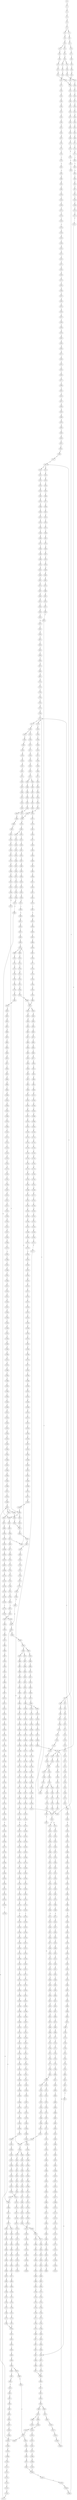 strict digraph  {
	S0 -> S1 [ label = G ];
	S1 -> S2 [ label = C ];
	S2 -> S3 [ label = C ];
	S3 -> S4 [ label = A ];
	S4 -> S5 [ label = T ];
	S5 -> S6 [ label = G ];
	S5 -> S7 [ label = A ];
	S6 -> S8 [ label = A ];
	S7 -> S9 [ label = A ];
	S8 -> S10 [ label = A ];
	S9 -> S11 [ label = A ];
	S10 -> S12 [ label = G ];
	S10 -> S13 [ label = C ];
	S11 -> S14 [ label = C ];
	S12 -> S15 [ label = A ];
	S13 -> S16 [ label = C ];
	S14 -> S17 [ label = C ];
	S15 -> S18 [ label = G ];
	S16 -> S19 [ label = T ];
	S17 -> S20 [ label = T ];
	S18 -> S21 [ label = T ];
	S18 -> S22 [ label = G ];
	S19 -> S23 [ label = C ];
	S20 -> S24 [ label = C ];
	S21 -> S25 [ label = C ];
	S22 -> S26 [ label = C ];
	S23 -> S27 [ label = C ];
	S24 -> S28 [ label = C ];
	S25 -> S29 [ label = T ];
	S26 -> S30 [ label = A ];
	S27 -> S31 [ label = A ];
	S28 -> S32 [ label = A ];
	S29 -> S33 [ label = C ];
	S30 -> S34 [ label = G ];
	S31 -> S35 [ label = G ];
	S32 -> S36 [ label = G ];
	S33 -> S37 [ label = T ];
	S34 -> S38 [ label = T ];
	S35 -> S39 [ label = T ];
	S36 -> S39 [ label = T ];
	S37 -> S40 [ label = C ];
	S38 -> S41 [ label = C ];
	S39 -> S42 [ label = C ];
	S40 -> S43 [ label = T ];
	S41 -> S44 [ label = C ];
	S42 -> S45 [ label = G ];
	S43 -> S46 [ label = C ];
	S44 -> S47 [ label = T ];
	S45 -> S48 [ label = T ];
	S46 -> S49 [ label = G ];
	S47 -> S50 [ label = G ];
	S48 -> S51 [ label = G ];
	S49 -> S52 [ label = G ];
	S50 -> S53 [ label = C ];
	S51 -> S54 [ label = C ];
	S52 -> S55 [ label = T ];
	S53 -> S56 [ label = G ];
	S54 -> S57 [ label = C ];
	S55 -> S58 [ label = C ];
	S56 -> S59 [ label = G ];
	S57 -> S60 [ label = A ];
	S58 -> S61 [ label = T ];
	S59 -> S62 [ label = C ];
	S60 -> S63 [ label = C ];
	S61 -> S64 [ label = C ];
	S62 -> S65 [ label = C ];
	S63 -> S66 [ label = G ];
	S64 -> S67 [ label = G ];
	S65 -> S68 [ label = T ];
	S66 -> S69 [ label = A ];
	S67 -> S70 [ label = G ];
	S68 -> S71 [ label = G ];
	S69 -> S72 [ label = G ];
	S70 -> S73 [ label = T ];
	S71 -> S74 [ label = T ];
	S72 -> S75 [ label = T ];
	S73 -> S76 [ label = T ];
	S74 -> S77 [ label = G ];
	S75 -> S78 [ label = G ];
	S76 -> S79 [ label = C ];
	S77 -> S80 [ label = C ];
	S78 -> S81 [ label = T ];
	S79 -> S82 [ label = A ];
	S80 -> S83 [ label = T ];
	S81 -> S84 [ label = C ];
	S82 -> S85 [ label = A ];
	S83 -> S86 [ label = A ];
	S84 -> S87 [ label = T ];
	S85 -> S88 [ label = G ];
	S86 -> S89 [ label = C ];
	S87 -> S90 [ label = T ];
	S87 -> S91 [ label = C ];
	S88 -> S92 [ label = A ];
	S89 -> S93 [ label = C ];
	S90 -> S94 [ label = C ];
	S91 -> S95 [ label = C ];
	S92 -> S96 [ label = C ];
	S93 -> S97 [ label = T ];
	S94 -> S98 [ label = G ];
	S95 -> S99 [ label = G ];
	S96 -> S100 [ label = C ];
	S97 -> S101 [ label = G ];
	S98 -> S102 [ label = G ];
	S99 -> S103 [ label = T ];
	S100 -> S104 [ label = T ];
	S101 -> S105 [ label = T ];
	S102 -> S106 [ label = T ];
	S103 -> S107 [ label = T ];
	S104 -> S108 [ label = T ];
	S105 -> S109 [ label = C ];
	S106 -> S110 [ label = C ];
	S107 -> S111 [ label = C ];
	S108 -> S112 [ label = T ];
	S109 -> S113 [ label = C ];
	S110 -> S114 [ label = C ];
	S111 -> S115 [ label = C ];
	S112 -> S116 [ label = T ];
	S113 -> S117 [ label = T ];
	S114 -> S118 [ label = T ];
	S115 -> S119 [ label = T ];
	S116 -> S120 [ label = T ];
	S117 -> S121 [ label = T ];
	S118 -> S122 [ label = T ];
	S119 -> S123 [ label = T ];
	S120 -> S124 [ label = G ];
	S121 -> S125 [ label = G ];
	S122 -> S126 [ label = G ];
	S123 -> S127 [ label = A ];
	S124 -> S128 [ label = A ];
	S125 -> S129 [ label = A ];
	S125 -> S130 [ label = T ];
	S126 -> S131 [ label = A ];
	S127 -> S132 [ label = A ];
	S128 -> S133 [ label = A ];
	S129 -> S134 [ label = A ];
	S130 -> S135 [ label = A ];
	S131 -> S136 [ label = A ];
	S132 -> S137 [ label = A ];
	S133 -> S138 [ label = C ];
	S134 -> S139 [ label = C ];
	S135 -> S140 [ label = G ];
	S136 -> S139 [ label = C ];
	S137 -> S141 [ label = C ];
	S138 -> S142 [ label = A ];
	S139 -> S143 [ label = T ];
	S139 -> S144 [ label = A ];
	S140 -> S145 [ label = G ];
	S141 -> S146 [ label = A ];
	S142 -> S147 [ label = G ];
	S143 -> S148 [ label = T ];
	S144 -> S149 [ label = G ];
	S145 -> S150 [ label = A ];
	S146 -> S151 [ label = G ];
	S147 -> S152 [ label = T ];
	S148 -> S153 [ label = C ];
	S149 -> S154 [ label = G ];
	S150 -> S155 [ label = G ];
	S151 -> S156 [ label = G ];
	S152 -> S157 [ label = T ];
	S153 -> S158 [ label = A ];
	S154 -> S159 [ label = G ];
	S154 -> S160 [ label = T ];
	S155 -> S161 [ label = A ];
	S156 -> S162 [ label = T ];
	S157 -> S163 [ label = G ];
	S158 -> S164 [ label = A ];
	S159 -> S165 [ label = T ];
	S160 -> S166 [ label = C ];
	S161 -> S167 [ label = G ];
	S162 -> S168 [ label = C ];
	S163 -> S169 [ label = A ];
	S164 -> S170 [ label = C ];
	S165 -> S171 [ label = C ];
	S166 -> S172 [ label = C ];
	S167 -> S173 [ label = G ];
	S168 -> S174 [ label = T ];
	S169 -> S175 [ label = C ];
	S170 -> S176 [ label = C ];
	S170 -> S177 [ label = T ];
	S171 -> S178 [ label = C ];
	S172 -> S179 [ label = C ];
	S173 -> S180 [ label = T ];
	S174 -> S181 [ label = C ];
	S175 -> S182 [ label = T ];
	S176 -> S183 [ label = G ];
	S177 -> S184 [ label = G ];
	S178 -> S185 [ label = G ];
	S179 -> S186 [ label = T ];
	S180 -> S187 [ label = C ];
	S181 -> S188 [ label = T ];
	S182 -> S189 [ label = G ];
	S183 -> S190 [ label = G ];
	S184 -> S191 [ label = G ];
	S184 -> S192 [ label = C ];
	S185 -> S193 [ label = C ];
	S186 -> S194 [ label = T ];
	S187 -> S195 [ label = C ];
	S188 -> S196 [ label = C ];
	S189 -> S197 [ label = T ];
	S190 -> S198 [ label = C ];
	S191 -> S199 [ label = C ];
	S192 -> S200 [ label = C ];
	S193 -> S201 [ label = C ];
	S194 -> S202 [ label = C ];
	S195 -> S203 [ label = C ];
	S196 -> S204 [ label = C ];
	S197 -> S205 [ label = A ];
	S198 -> S206 [ label = C ];
	S199 -> S207 [ label = C ];
	S200 -> S208 [ label = C ];
	S201 -> S209 [ label = G ];
	S202 -> S210 [ label = T ];
	S202 -> S211 [ label = G ];
	S203 -> S212 [ label = A ];
	S203 -> S213 [ label = G ];
	S204 -> S214 [ label = G ];
	S205 -> S215 [ label = C ];
	S206 -> S216 [ label = C ];
	S207 -> S217 [ label = C ];
	S208 -> S218 [ label = T ];
	S209 -> S219 [ label = C ];
	S209 -> S220 [ label = G ];
	S210 -> S221 [ label = C ];
	S211 -> S222 [ label = C ];
	S212 -> S223 [ label = G ];
	S213 -> S224 [ label = G ];
	S214 -> S225 [ label = T ];
	S215 -> S226 [ label = A ];
	S216 -> S227 [ label = A ];
	S217 -> S228 [ label = A ];
	S218 -> S229 [ label = A ];
	S219 -> S230 [ label = A ];
	S220 -> S231 [ label = A ];
	S221 -> S232 [ label = G ];
	S222 -> S233 [ label = A ];
	S223 -> S234 [ label = A ];
	S224 -> S235 [ label = A ];
	S225 -> S236 [ label = A ];
	S226 -> S237 [ label = C ];
	S227 -> S238 [ label = G ];
	S228 -> S239 [ label = G ];
	S229 -> S240 [ label = G ];
	S230 -> S241 [ label = C ];
	S231 -> S242 [ label = A ];
	S232 -> S243 [ label = T ];
	S233 -> S244 [ label = C ];
	S234 -> S245 [ label = G ];
	S235 -> S246 [ label = G ];
	S236 -> S247 [ label = C ];
	S237 -> S248 [ label = T ];
	S238 -> S249 [ label = T ];
	S239 -> S250 [ label = G ];
	S240 -> S251 [ label = G ];
	S241 -> S252 [ label = G ];
	S242 -> S253 [ label = C ];
	S243 -> S254 [ label = A ];
	S244 -> S255 [ label = G ];
	S245 -> S256 [ label = C ];
	S246 -> S257 [ label = G ];
	S247 -> S258 [ label = A ];
	S248 -> S259 [ label = T ];
	S249 -> S260 [ label = T ];
	S250 -> S261 [ label = T ];
	S251 -> S262 [ label = T ];
	S252 -> S263 [ label = C ];
	S253 -> S264 [ label = T ];
	S254 -> S265 [ label = C ];
	S255 -> S266 [ label = T ];
	S256 -> S267 [ label = C ];
	S257 -> S268 [ label = C ];
	S258 -> S269 [ label = T ];
	S259 -> S270 [ label = G ];
	S260 -> S271 [ label = G ];
	S261 -> S272 [ label = G ];
	S262 -> S273 [ label = G ];
	S263 -> S274 [ label = G ];
	S264 -> S275 [ label = G ];
	S265 -> S276 [ label = G ];
	S266 -> S277 [ label = G ];
	S267 -> S278 [ label = A ];
	S268 -> S279 [ label = G ];
	S269 -> S280 [ label = G ];
	S270 -> S281 [ label = G ];
	S271 -> S282 [ label = T ];
	S272 -> S283 [ label = C ];
	S272 -> S284 [ label = G ];
	S273 -> S285 [ label = T ];
	S274 -> S286 [ label = C ];
	S275 -> S287 [ label = C ];
	S276 -> S288 [ label = G ];
	S277 -> S289 [ label = G ];
	S278 -> S290 [ label = C ];
	S279 -> S291 [ label = T ];
	S280 -> S292 [ label = G ];
	S281 -> S293 [ label = A ];
	S282 -> S294 [ label = G ];
	S283 -> S295 [ label = G ];
	S284 -> S296 [ label = G ];
	S285 -> S297 [ label = G ];
	S286 -> S298 [ label = A ];
	S287 -> S299 [ label = A ];
	S288 -> S300 [ label = C ];
	S289 -> S301 [ label = C ];
	S290 -> S302 [ label = G ];
	S291 -> S303 [ label = G ];
	S292 -> S304 [ label = C ];
	S293 -> S305 [ label = G ];
	S294 -> S306 [ label = C ];
	S295 -> S307 [ label = C ];
	S296 -> S308 [ label = C ];
	S297 -> S309 [ label = C ];
	S298 -> S310 [ label = G ];
	S299 -> S311 [ label = A ];
	S300 -> S312 [ label = T ];
	S301 -> S313 [ label = G ];
	S302 -> S314 [ label = G ];
	S303 -> S315 [ label = G ];
	S304 -> S316 [ label = G ];
	S305 -> S317 [ label = A ];
	S306 -> S318 [ label = G ];
	S307 -> S319 [ label = G ];
	S308 -> S320 [ label = T ];
	S309 -> S321 [ label = G ];
	S310 -> S322 [ label = C ];
	S311 -> S323 [ label = C ];
	S312 -> S324 [ label = A ];
	S313 -> S325 [ label = T ];
	S314 -> S326 [ label = T ];
	S315 -> S327 [ label = T ];
	S316 -> S328 [ label = C ];
	S317 -> S329 [ label = C ];
	S318 -> S330 [ label = T ];
	S319 -> S331 [ label = T ];
	S320 -> S332 [ label = T ];
	S321 -> S333 [ label = T ];
	S322 -> S334 [ label = C ];
	S323 -> S335 [ label = C ];
	S324 -> S336 [ label = C ];
	S325 -> S337 [ label = C ];
	S326 -> S338 [ label = T ];
	S327 -> S339 [ label = A ];
	S328 -> S340 [ label = C ];
	S329 -> S341 [ label = C ];
	S330 -> S342 [ label = C ];
	S331 -> S343 [ label = C ];
	S332 -> S344 [ label = C ];
	S333 -> S345 [ label = C ];
	S334 -> S346 [ label = G ];
	S335 -> S347 [ label = A ];
	S336 -> S348 [ label = T ];
	S337 -> S349 [ label = C ];
	S338 -> S350 [ label = A ];
	S339 -> S351 [ label = T ];
	S340 -> S352 [ label = C ];
	S341 -> S353 [ label = C ];
	S342 -> S354 [ label = G ];
	S343 -> S355 [ label = G ];
	S344 -> S356 [ label = G ];
	S345 -> S357 [ label = G ];
	S346 -> S358 [ label = G ];
	S347 -> S359 [ label = G ];
	S348 -> S360 [ label = G ];
	S349 -> S361 [ label = C ];
	S350 -> S362 [ label = C ];
	S351 -> S363 [ label = G ];
	S352 -> S364 [ label = C ];
	S353 -> S365 [ label = C ];
	S354 -> S366 [ label = A ];
	S355 -> S367 [ label = T ];
	S356 -> S368 [ label = A ];
	S357 -> S366 [ label = A ];
	S358 -> S369 [ label = C ];
	S358 -> S370 [ label = T ];
	S359 -> S371 [ label = A ];
	S360 -> S372 [ label = G ];
	S361 -> S373 [ label = C ];
	S362 -> S374 [ label = T ];
	S363 -> S375 [ label = A ];
	S364 -> S376 [ label = C ];
	S365 -> S377 [ label = C ];
	S366 -> S378 [ label = A ];
	S367 -> S379 [ label = G ];
	S368 -> S380 [ label = A ];
	S369 -> S381 [ label = A ];
	S370 -> S382 [ label = G ];
	S371 -> S383 [ label = A ];
	S372 -> S384 [ label = T ];
	S373 -> S385 [ label = A ];
	S374 -> S386 [ label = G ];
	S375 -> S387 [ label = G ];
	S376 -> S388 [ label = A ];
	S377 -> S389 [ label = C ];
	S378 -> S390 [ label = C ];
	S379 -> S391 [ label = C ];
	S380 -> S392 [ label = C ];
	S381 -> S393 [ label = C ];
	S382 -> S394 [ label = G ];
	S383 -> S395 [ label = C ];
	S384 -> S396 [ label = G ];
	S385 -> S397 [ label = C ];
	S386 -> S398 [ label = C ];
	S387 -> S399 [ label = C ];
	S388 -> S400 [ label = C ];
	S389 -> S401 [ label = T ];
	S390 -> S402 [ label = C ];
	S390 -> S403 [ label = A ];
	S391 -> S404 [ label = A ];
	S392 -> S405 [ label = A ];
	S393 -> S406 [ label = T ];
	S394 -> S407 [ label = A ];
	S395 -> S408 [ label = A ];
	S396 -> S409 [ label = C ];
	S397 -> S410 [ label = T ];
	S398 -> S411 [ label = A ];
	S399 -> S412 [ label = G ];
	S400 -> S413 [ label = T ];
	S401 -> S414 [ label = T ];
	S402 -> S415 [ label = T ];
	S403 -> S416 [ label = C ];
	S404 -> S417 [ label = T ];
	S405 -> S418 [ label = C ];
	S406 -> S419 [ label = T ];
	S407 -> S420 [ label = A ];
	S408 -> S421 [ label = G ];
	S409 -> S422 [ label = T ];
	S410 -> S423 [ label = T ];
	S411 -> S424 [ label = G ];
	S412 -> S425 [ label = G ];
	S413 -> S426 [ label = T ];
	S414 -> S427 [ label = C ];
	S415 -> S428 [ label = T ];
	S416 -> S429 [ label = C ];
	S417 -> S430 [ label = C ];
	S418 -> S431 [ label = G ];
	S419 -> S432 [ label = C ];
	S420 -> S433 [ label = G ];
	S421 -> S434 [ label = C ];
	S422 -> S435 [ label = A ];
	S423 -> S436 [ label = G ];
	S424 -> S437 [ label = A ];
	S425 -> S438 [ label = T ];
	S426 -> S439 [ label = T ];
	S427 -> S440 [ label = A ];
	S428 -> S441 [ label = C ];
	S429 -> S442 [ label = C ];
	S430 -> S443 [ label = C ];
	S431 -> S444 [ label = C ];
	S432 -> S445 [ label = A ];
	S433 -> S446 [ label = A ];
	S434 -> S447 [ label = C ];
	S435 -> S448 [ label = C ];
	S436 -> S449 [ label = A ];
	S437 -> S450 [ label = C ];
	S438 -> S451 [ label = C ];
	S439 -> S452 [ label = A ];
	S440 -> S453 [ label = G ];
	S441 -> S454 [ label = G ];
	S442 -> S455 [ label = G ];
	S443 -> S456 [ label = G ];
	S444 -> S457 [ label = G ];
	S445 -> S458 [ label = G ];
	S446 -> S459 [ label = A ];
	S447 -> S460 [ label = G ];
	S448 -> S461 [ label = T ];
	S449 -> S462 [ label = G ];
	S450 -> S463 [ label = G ];
	S451 -> S464 [ label = G ];
	S452 -> S465 [ label = G ];
	S453 -> S466 [ label = A ];
	S454 -> S467 [ label = T ];
	S455 -> S468 [ label = T ];
	S456 -> S469 [ label = C ];
	S457 -> S470 [ label = C ];
	S458 -> S471 [ label = C ];
	S459 -> S472 [ label = C ];
	S460 -> S473 [ label = T ];
	S461 -> S474 [ label = G ];
	S462 -> S475 [ label = C ];
	S463 -> S476 [ label = G ];
	S464 -> S477 [ label = C ];
	S465 -> S478 [ label = C ];
	S466 -> S479 [ label = G ];
	S467 -> S480 [ label = A ];
	S468 -> S481 [ label = A ];
	S469 -> S482 [ label = A ];
	S470 -> S483 [ label = A ];
	S471 -> S484 [ label = C ];
	S472 -> S485 [ label = G ];
	S473 -> S486 [ label = C ];
	S474 -> S487 [ label = T ];
	S475 -> S488 [ label = C ];
	S476 -> S489 [ label = A ];
	S477 -> S490 [ label = A ];
	S478 -> S491 [ label = C ];
	S479 -> S492 [ label = G ];
	S480 -> S493 [ label = C ];
	S481 -> S494 [ label = C ];
	S482 -> S495 [ label = C ];
	S483 -> S496 [ label = C ];
	S484 -> S497 [ label = G ];
	S485 -> S498 [ label = G ];
	S486 -> S499 [ label = C ];
	S487 -> S500 [ label = A ];
	S488 -> S501 [ label = G ];
	S489 -> S502 [ label = C ];
	S490 -> S503 [ label = C ];
	S491 -> S504 [ label = G ];
	S492 -> S505 [ label = T ];
	S493 -> S506 [ label = T ];
	S494 -> S507 [ label = G ];
	S495 -> S508 [ label = G ];
	S496 -> S509 [ label = G ];
	S497 -> S510 [ label = C ];
	S498 -> S511 [ label = C ];
	S499 -> S512 [ label = T ];
	S500 -> S513 [ label = A ];
	S501 -> S514 [ label = C ];
	S502 -> S515 [ label = A ];
	S503 -> S516 [ label = G ];
	S504 -> S517 [ label = T ];
	S505 -> S518 [ label = C ];
	S506 -> S519 [ label = T ];
	S507 -> S520 [ label = T ];
	S508 -> S521 [ label = T ];
	S509 -> S522 [ label = T ];
	S510 -> S523 [ label = C ];
	S511 -> S524 [ label = A ];
	S512 -> S525 [ label = C ];
	S513 -> S526 [ label = C ];
	S514 -> S527 [ label = C ];
	S515 -> S528 [ label = C ];
	S516 -> S529 [ label = C ];
	S517 -> S530 [ label = C ];
	S518 -> S531 [ label = C ];
	S519 -> S532 [ label = C ];
	S520 -> S533 [ label = C ];
	S521 -> S534 [ label = C ];
	S522 -> S535 [ label = C ];
	S523 -> S536 [ label = C ];
	S524 -> S537 [ label = C ];
	S525 -> S538 [ label = T ];
	S526 -> S539 [ label = A ];
	S527 -> S540 [ label = C ];
	S528 -> S541 [ label = A ];
	S529 -> S542 [ label = G ];
	S530 -> S543 [ label = C ];
	S531 -> S544 [ label = C ];
	S532 -> S545 [ label = A ];
	S533 -> S546 [ label = C ];
	S534 -> S547 [ label = G ];
	S535 -> S548 [ label = C ];
	S536 -> S549 [ label = C ];
	S537 -> S550 [ label = C ];
	S537 -> S551 [ label = T ];
	S538 -> S552 [ label = G ];
	S539 -> S553 [ label = C ];
	S540 -> S554 [ label = C ];
	S541 -> S555 [ label = C ];
	S542 -> S556 [ label = C ];
	S543 -> S557 [ label = C ];
	S544 -> S558 [ label = T ];
	S545 -> S559 [ label = A ];
	S546 -> S560 [ label = A ];
	S547 -> S561 [ label = A ];
	S548 -> S562 [ label = A ];
	S549 -> S563 [ label = T ];
	S550 -> S564 [ label = G ];
	S551 -> S565 [ label = G ];
	S552 -> S566 [ label = T ];
	S553 -> S567 [ label = A ];
	S554 -> S563 [ label = T ];
	S555 -> S568 [ label = C ];
	S556 -> S569 [ label = G ];
	S557 -> S570 [ label = A ];
	S558 -> S571 [ label = T ];
	S559 -> S572 [ label = G ];
	S560 -> S573 [ label = G ];
	S561 -> S574 [ label = G ];
	S562 -> S575 [ label = G ];
	S563 -> S576 [ label = T ];
	S563 -> S577 [ label = C ];
	S564 -> S578 [ label = G ];
	S565 -> S579 [ label = G ];
	S566 -> S580 [ label = C ];
	S567 -> S581 [ label = C ];
	S568 -> S582 [ label = T ];
	S569 -> S583 [ label = G ];
	S570 -> S584 [ label = C ];
	S571 -> S202 [ label = C ];
	S572 -> S585 [ label = C ];
	S573 -> S586 [ label = C ];
	S574 -> S587 [ label = C ];
	S575 -> S588 [ label = C ];
	S576 -> S589 [ label = C ];
	S577 -> S590 [ label = C ];
	S578 -> S591 [ label = G ];
	S579 -> S592 [ label = G ];
	S580 -> S593 [ label = G ];
	S581 -> S594 [ label = G ];
	S582 -> S595 [ label = C ];
	S583 -> S596 [ label = C ];
	S584 -> S597 [ label = C ];
	S585 -> S598 [ label = G ];
	S586 -> S599 [ label = G ];
	S587 -> S600 [ label = G ];
	S588 -> S601 [ label = T ];
	S588 -> S599 [ label = G ];
	S589 -> S602 [ label = A ];
	S590 -> S603 [ label = A ];
	S591 -> S604 [ label = A ];
	S592 -> S605 [ label = A ];
	S593 -> S606 [ label = T ];
	S594 -> S607 [ label = C ];
	S595 -> S608 [ label = T ];
	S596 -> S609 [ label = T ];
	S597 -> S610 [ label = A ];
	S598 -> S611 [ label = A ];
	S599 -> S612 [ label = A ];
	S600 -> S613 [ label = A ];
	S601 -> S614 [ label = T ];
	S602 -> S615 [ label = C ];
	S603 -> S616 [ label = C ];
	S604 -> S617 [ label = A ];
	S605 -> S618 [ label = A ];
	S606 -> S619 [ label = G ];
	S607 -> S620 [ label = T ];
	S608 -> S621 [ label = A ];
	S609 -> S622 [ label = G ];
	S610 -> S623 [ label = C ];
	S611 -> S624 [ label = G ];
	S612 -> S625 [ label = G ];
	S613 -> S626 [ label = G ];
	S614 -> S627 [ label = C ];
	S615 -> S628 [ label = G ];
	S616 -> S629 [ label = C ];
	S617 -> S630 [ label = T ];
	S618 -> S631 [ label = C ];
	S619 -> S632 [ label = G ];
	S620 -> S633 [ label = C ];
	S621 -> S634 [ label = G ];
	S622 -> S635 [ label = G ];
	S623 -> S636 [ label = C ];
	S624 -> S637 [ label = T ];
	S625 -> S638 [ label = T ];
	S626 -> S639 [ label = T ];
	S627 -> S640 [ label = A ];
	S628 -> S641 [ label = C ];
	S629 -> S642 [ label = C ];
	S630 -> S643 [ label = T ];
	S631 -> S644 [ label = T ];
	S632 -> S645 [ label = T ];
	S633 -> S646 [ label = C ];
	S634 -> S647 [ label = A ];
	S635 -> S648 [ label = A ];
	S636 -> S649 [ label = G ];
	S637 -> S650 [ label = C ];
	S638 -> S651 [ label = C ];
	S639 -> S652 [ label = C ];
	S640 -> S653 [ label = C ];
	S641 -> S654 [ label = T ];
	S642 -> S655 [ label = G ];
	S643 -> S656 [ label = G ];
	S644 -> S657 [ label = G ];
	S645 -> S658 [ label = A ];
	S646 -> S659 [ label = T ];
	S647 -> S660 [ label = A ];
	S648 -> S661 [ label = A ];
	S649 -> S662 [ label = A ];
	S650 -> S663 [ label = C ];
	S651 -> S664 [ label = C ];
	S651 -> S665 [ label = T ];
	S652 -> S666 [ label = G ];
	S653 -> S667 [ label = G ];
	S654 -> S668 [ label = C ];
	S655 -> S669 [ label = C ];
	S656 -> S670 [ label = A ];
	S657 -> S671 [ label = G ];
	S659 -> S672 [ label = A ];
	S660 -> S673 [ label = C ];
	S661 -> S674 [ label = T ];
	S662 -> S675 [ label = T ];
	S663 -> S676 [ label = C ];
	S664 -> S676 [ label = C ];
	S665 -> S677 [ label = C ];
	S666 -> S678 [ label = A ];
	S667 -> S679 [ label = C ];
	S668 -> S680 [ label = C ];
	S669 -> S681 [ label = C ];
	S670 -> S682 [ label = A ];
	S671 -> S683 [ label = A ];
	S672 -> S684 [ label = G ];
	S673 -> S685 [ label = G ];
	S674 -> S686 [ label = G ];
	S675 -> S687 [ label = C ];
	S676 -> S688 [ label = T ];
	S676 -> S689 [ label = G ];
	S677 -> S690 [ label = G ];
	S678 -> S691 [ label = A ];
	S679 -> S692 [ label = C ];
	S680 -> S693 [ label = G ];
	S681 -> S694 [ label = G ];
	S682 -> S695 [ label = C ];
	S683 -> S696 [ label = C ];
	S684 -> S697 [ label = A ];
	S685 -> S698 [ label = A ];
	S686 -> S699 [ label = G ];
	S687 -> S700 [ label = G ];
	S688 -> S701 [ label = C ];
	S689 -> S702 [ label = C ];
	S690 -> S703 [ label = T ];
	S691 -> S704 [ label = C ];
	S692 -> S705 [ label = C ];
	S693 -> S706 [ label = G ];
	S694 -> S707 [ label = G ];
	S695 -> S708 [ label = C ];
	S696 -> S709 [ label = C ];
	S697 -> S710 [ label = A ];
	S698 -> S711 [ label = G ];
	S699 -> S712 [ label = G ];
	S700 -> S713 [ label = G ];
	S701 -> S714 [ label = C ];
	S702 -> S715 [ label = C ];
	S703 -> S716 [ label = C ];
	S704 -> S717 [ label = C ];
	S705 -> S718 [ label = T ];
	S706 -> S719 [ label = T ];
	S707 -> S720 [ label = T ];
	S708 -> S721 [ label = C ];
	S709 -> S722 [ label = C ];
	S710 -> S723 [ label = C ];
	S711 -> S724 [ label = G ];
	S712 -> S725 [ label = G ];
	S713 -> S726 [ label = T ];
	S714 -> S727 [ label = G ];
	S715 -> S728 [ label = T ];
	S716 -> S729 [ label = T ];
	S717 -> S730 [ label = T ];
	S718 -> S731 [ label = T ];
	S719 -> S732 [ label = T ];
	S720 -> S733 [ label = C ];
	S721 -> S734 [ label = G ];
	S722 -> S735 [ label = G ];
	S723 -> S736 [ label = T ];
	S724 -> S737 [ label = T ];
	S725 -> S738 [ label = T ];
	S726 -> S739 [ label = T ];
	S727 -> S740 [ label = G ];
	S728 -> S741 [ label = G ];
	S729 -> S742 [ label = G ];
	S730 -> S743 [ label = G ];
	S731 -> S744 [ label = C ];
	S732 -> S745 [ label = G ];
	S733 -> S746 [ label = C ];
	S734 -> S747 [ label = T ];
	S735 -> S748 [ label = T ];
	S736 -> S749 [ label = T ];
	S737 -> S750 [ label = G ];
	S738 -> S751 [ label = C ];
	S739 -> S752 [ label = C ];
	S740 -> S753 [ label = T ];
	S741 -> S754 [ label = T ];
	S742 -> S755 [ label = T ];
	S743 -> S756 [ label = T ];
	S744 -> S757 [ label = A ];
	S745 -> S758 [ label = C ];
	S746 -> S759 [ label = C ];
	S747 -> S760 [ label = C ];
	S748 -> S761 [ label = C ];
	S749 -> S762 [ label = C ];
	S750 -> S763 [ label = T ];
	S751 -> S764 [ label = C ];
	S752 -> S765 [ label = C ];
	S753 -> S766 [ label = C ];
	S754 -> S767 [ label = C ];
	S755 -> S768 [ label = T ];
	S756 -> S769 [ label = C ];
	S757 -> S770 [ label = T ];
	S758 -> S771 [ label = A ];
	S759 -> S772 [ label = A ];
	S760 -> S773 [ label = T ];
	S761 -> S774 [ label = T ];
	S762 -> S775 [ label = A ];
	S763 -> S776 [ label = C ];
	S764 -> S777 [ label = G ];
	S765 -> S778 [ label = A ];
	S766 -> S779 [ label = T ];
	S767 -> S780 [ label = G ];
	S768 -> S781 [ label = C ];
	S769 -> S782 [ label = G ];
	S770 -> S783 [ label = C ];
	S771 -> S784 [ label = C ];
	S772 -> S785 [ label = G ];
	S773 -> S786 [ label = C ];
	S774 -> S787 [ label = C ];
	S775 -> S788 [ label = A ];
	S776 -> S789 [ label = C ];
	S777 -> S790 [ label = C ];
	S778 -> S791 [ label = G ];
	S779 -> S792 [ label = G ];
	S780 -> S793 [ label = C ];
	S781 -> S794 [ label = C ];
	S782 -> S795 [ label = C ];
	S783 -> S796 [ label = C ];
	S784 -> S797 [ label = T ];
	S785 -> S798 [ label = T ];
	S786 -> S799 [ label = G ];
	S787 -> S799 [ label = G ];
	S788 -> S170 [ label = C ];
	S789 -> S800 [ label = C ];
	S790 -> S801 [ label = C ];
	S791 -> S802 [ label = T ];
	S792 -> S803 [ label = G ];
	S793 -> S804 [ label = G ];
	S794 -> S805 [ label = G ];
	S795 -> S806 [ label = G ];
	S796 -> S807 [ label = A ];
	S797 -> S808 [ label = G ];
	S798 -> S809 [ label = G ];
	S799 -> S810 [ label = G ];
	S800 -> S811 [ label = T ];
	S801 -> S209 [ label = G ];
	S802 -> S812 [ label = G ];
	S803 -> S813 [ label = A ];
	S804 -> S814 [ label = C ];
	S805 -> S815 [ label = T ];
	S806 -> S814 [ label = C ];
	S807 -> S816 [ label = G ];
	S808 -> S817 [ label = G ];
	S809 -> S818 [ label = G ];
	S810 -> S819 [ label = C ];
	S811 -> S820 [ label = G ];
	S812 -> S821 [ label = G ];
	S813 -> S822 [ label = G ];
	S814 -> S823 [ label = G ];
	S814 -> S824 [ label = A ];
	S815 -> S825 [ label = G ];
	S816 -> S826 [ label = A ];
	S817 -> S827 [ label = T ];
	S818 -> S828 [ label = T ];
	S819 -> S829 [ label = A ];
	S820 -> S830 [ label = T ];
	S821 -> S831 [ label = T ];
	S822 -> S832 [ label = G ];
	S823 -> S833 [ label = A ];
	S824 -> S834 [ label = A ];
	S825 -> S835 [ label = G ];
	S826 -> S836 [ label = A ];
	S827 -> S837 [ label = C ];
	S828 -> S838 [ label = C ];
	S829 -> S839 [ label = C ];
	S830 -> S840 [ label = C ];
	S831 -> S841 [ label = C ];
	S832 -> S842 [ label = G ];
	S833 -> S843 [ label = G ];
	S834 -> S844 [ label = C ];
	S835 -> S845 [ label = C ];
	S836 -> S846 [ label = C ];
	S837 -> S847 [ label = G ];
	S838 -> S848 [ label = G ];
	S839 -> S849 [ label = C ];
	S840 -> S850 [ label = C ];
	S841 -> S848 [ label = G ];
	S842 -> S851 [ label = T ];
	S843 -> S852 [ label = C ];
	S844 -> S853 [ label = C ];
	S845 -> S854 [ label = C ];
	S846 -> S855 [ label = C ];
	S847 -> S856 [ label = T ];
	S848 -> S857 [ label = T ];
	S849 -> S858 [ label = G ];
	S850 -> S859 [ label = T ];
	S851 -> S860 [ label = G ];
	S852 -> S861 [ label = A ];
	S853 -> S862 [ label = C ];
	S854 -> S863 [ label = C ];
	S855 -> S864 [ label = A ];
	S855 -> S865 [ label = G ];
	S856 -> S866 [ label = C ];
	S857 -> S867 [ label = C ];
	S858 -> S868 [ label = A ];
	S859 -> S869 [ label = A ];
	S860 -> S870 [ label = T ];
	S861 -> S871 [ label = G ];
	S862 -> S872 [ label = G ];
	S863 -> S873 [ label = G ];
	S864 -> S874 [ label = G ];
	S864 -> S875 [ label = C ];
	S865 -> S876 [ label = G ];
	S866 -> S877 [ label = C ];
	S867 -> S878 [ label = C ];
	S868 -> S879 [ label = G ];
	S868 -> S880 [ label = A ];
	S869 -> S881 [ label = C ];
	S870 -> S882 [ label = T ];
	S871 -> S883 [ label = T ];
	S872 -> S884 [ label = T ];
	S873 -> S885 [ label = T ];
	S874 -> S886 [ label = A ];
	S875 -> S887 [ label = C ];
	S876 -> S888 [ label = A ];
	S877 -> S889 [ label = G ];
	S878 -> S889 [ label = G ];
	S879 -> S890 [ label = T ];
	S880 -> S891 [ label = T ];
	S881 -> S892 [ label = T ];
	S882 -> S893 [ label = C ];
	S883 -> S894 [ label = G ];
	S884 -> S895 [ label = A ];
	S885 -> S896 [ label = C ];
	S886 -> S897 [ label = C ];
	S887 -> S898 [ label = A ];
	S888 -> S899 [ label = C ];
	S889 -> S900 [ label = T ];
	S890 -> S901 [ label = C ];
	S891 -> S902 [ label = G ];
	S892 -> S903 [ label = A ];
	S893 -> S904 [ label = C ];
	S894 -> S905 [ label = C ];
	S895 -> S906 [ label = C ];
	S896 -> S907 [ label = C ];
	S897 -> S908 [ label = T ];
	S898 -> S909 [ label = C ];
	S899 -> S910 [ label = G ];
	S900 -> S911 [ label = C ];
	S901 -> S912 [ label = C ];
	S902 -> S913 [ label = T ];
	S903 -> S914 [ label = C ];
	S904 -> S915 [ label = A ];
	S905 -> S916 [ label = A ];
	S906 -> S917 [ label = A ];
	S907 -> S918 [ label = A ];
	S908 -> S919 [ label = C ];
	S909 -> S920 [ label = C ];
	S910 -> S921 [ label = C ];
	S911 -> S922 [ label = A ];
	S912 -> S923 [ label = A ];
	S912 -> S924 [ label = T ];
	S913 -> S925 [ label = A ];
	S914 -> S926 [ label = C ];
	S915 -> S927 [ label = G ];
	S916 -> S928 [ label = A ];
	S917 -> S929 [ label = G ];
	S918 -> S930 [ label = G ];
	S919 -> S931 [ label = C ];
	S920 -> S932 [ label = C ];
	S921 -> S933 [ label = C ];
	S922 -> S934 [ label = C ];
	S923 -> S935 [ label = G ];
	S924 -> S936 [ label = C ];
	S925 -> S937 [ label = G ];
	S926 -> S938 [ label = A ];
	S927 -> S939 [ label = C ];
	S928 -> S940 [ label = C ];
	S929 -> S941 [ label = C ];
	S930 -> S942 [ label = T ];
	S931 -> S943 [ label = C ];
	S932 -> S944 [ label = C ];
	S933 -> S945 [ label = C ];
	S934 -> S946 [ label = C ];
	S935 -> S947 [ label = T ];
	S935 -> S948 [ label = C ];
	S936 -> S949 [ label = G ];
	S937 -> S950 [ label = T ];
	S938 -> S951 [ label = G ];
	S939 -> S952 [ label = A ];
	S940 -> S953 [ label = A ];
	S941 -> S954 [ label = A ];
	S942 -> S955 [ label = A ];
	S943 -> S956 [ label = A ];
	S944 -> S957 [ label = T ];
	S945 -> S958 [ label = A ];
	S946 -> S959 [ label = C ];
	S946 -> S960 [ label = G ];
	S947 -> S961 [ label = A ];
	S948 -> S962 [ label = T ];
	S949 -> S963 [ label = A ];
	S950 -> S964 [ label = T ];
	S951 -> S965 [ label = G ];
	S952 -> S966 [ label = G ];
	S953 -> S967 [ label = G ];
	S954 -> S968 [ label = G ];
	S955 -> S969 [ label = G ];
	S956 -> S970 [ label = T ];
	S957 -> S971 [ label = T ];
	S958 -> S972 [ label = T ];
	S959 -> S973 [ label = T ];
	S960 -> S974 [ label = A ];
	S961 -> S975 [ label = G ];
	S962 -> S976 [ label = T ];
	S963 -> S977 [ label = A ];
	S964 -> S978 [ label = T ];
	S965 -> S979 [ label = A ];
	S966 -> S980 [ label = A ];
	S967 -> S981 [ label = C ];
	S968 -> S982 [ label = G ];
	S969 -> S983 [ label = C ];
	S970 -> S984 [ label = C ];
	S971 -> S985 [ label = C ];
	S972 -> S986 [ label = C ];
	S973 -> S987 [ label = G ];
	S974 -> S988 [ label = A ];
	S974 -> S989 [ label = G ];
	S975 -> S990 [ label = G ];
	S976 -> S627 [ label = C ];
	S977 -> S991 [ label = C ];
	S978 -> S992 [ label = C ];
	S979 -> S993 [ label = G ];
	S980 -> S994 [ label = T ];
	S981 -> S995 [ label = T ];
	S982 -> S996 [ label = T ];
	S983 -> S997 [ label = T ];
	S984 -> S998 [ label = T ];
	S985 -> S999 [ label = C ];
	S985 -> S1000 [ label = G ];
	S986 -> S1001 [ label = G ];
	S987 -> S1002 [ label = T ];
	S988 -> S1003 [ label = T ];
	S989 -> S1004 [ label = T ];
	S990 -> S1005 [ label = G ];
	S991 -> S1006 [ label = T ];
	S992 -> S1007 [ label = A ];
	S993 -> S1008 [ label = A ];
	S994 -> S1009 [ label = A ];
	S995 -> S1010 [ label = A ];
	S996 -> S1011 [ label = G ];
	S997 -> S1012 [ label = C ];
	S998 -> S1013 [ label = G ];
	S999 -> S1014 [ label = T ];
	S1000 -> S1015 [ label = A ];
	S1001 -> S1016 [ label = T ];
	S1002 -> S1017 [ label = C ];
	S1003 -> S1018 [ label = C ];
	S1004 -> S1019 [ label = C ];
	S1005 -> S1020 [ label = T ];
	S1006 -> S1021 [ label = T ];
	S1007 -> S1022 [ label = C ];
	S1008 -> S1023 [ label = G ];
	S1009 -> S1024 [ label = A ];
	S1010 -> S1025 [ label = C ];
	S1011 -> S1026 [ label = C ];
	S1012 -> S1027 [ label = C ];
	S1013 -> S1028 [ label = C ];
	S1014 -> S1029 [ label = G ];
	S1015 -> S1030 [ label = T ];
	S1016 -> S1031 [ label = C ];
	S1017 -> S1032 [ label = C ];
	S1018 -> S1033 [ label = C ];
	S1019 -> S912 [ label = C ];
	S1020 -> S1034 [ label = C ];
	S1021 -> S1035 [ label = C ];
	S1022 -> S1036 [ label = T ];
	S1023 -> S1037 [ label = T ];
	S1024 -> S1038 [ label = A ];
	S1025 -> S1039 [ label = G ];
	S1026 -> S1040 [ label = A ];
	S1027 -> S1041 [ label = A ];
	S1028 -> S1042 [ label = C ];
	S1029 -> S1043 [ label = T ];
	S1030 -> S1044 [ label = C ];
	S1031 -> S1045 [ label = C ];
	S1032 -> S1046 [ label = T ];
	S1033 -> S1047 [ label = T ];
	S1034 -> S1048 [ label = A ];
	S1035 -> S1049 [ label = A ];
	S1036 -> S1050 [ label = C ];
	S1037 -> S1051 [ label = C ];
	S1038 -> S1052 [ label = A ];
	S1039 -> S1053 [ label = A ];
	S1040 -> S1054 [ label = C ];
	S1041 -> S1055 [ label = C ];
	S1042 -> S1056 [ label = A ];
	S1043 -> S1057 [ label = C ];
	S1044 -> S1058 [ label = G ];
	S1045 -> S1059 [ label = T ];
	S1046 -> S1060 [ label = T ];
	S1047 -> S1061 [ label = C ];
	S1048 -> S1062 [ label = C ];
	S1049 -> S1063 [ label = A ];
	S1050 -> S1064 [ label = C ];
	S1051 -> S1065 [ label = A ];
	S1052 -> S1066 [ label = A ];
	S1053 -> S1067 [ label = G ];
	S1054 -> S1068 [ label = G ];
	S1055 -> S1069 [ label = C ];
	S1056 -> S1070 [ label = G ];
	S1057 -> S1071 [ label = C ];
	S1058 -> S1072 [ label = T ];
	S1059 -> S1073 [ label = C ];
	S1060 -> S125 [ label = G ];
	S1061 -> S1074 [ label = G ];
	S1062 -> S1075 [ label = T ];
	S1063 -> S170 [ label = C ];
	S1064 -> S1076 [ label = T ];
	S1065 -> S1077 [ label = G ];
	S1066 -> S1078 [ label = C ];
	S1067 -> S1079 [ label = A ];
	S1068 -> S1080 [ label = C ];
	S1069 -> S1081 [ label = G ];
	S1070 -> S1082 [ label = T ];
	S1071 -> S1083 [ label = T ];
	S1072 -> S1084 [ label = T ];
	S1073 -> S1085 [ label = T ];
	S1074 -> S1086 [ label = A ];
	S1075 -> S1087 [ label = C ];
	S1076 -> S1088 [ label = T ];
	S1077 -> S1089 [ label = G ];
	S1078 -> S1090 [ label = T ];
	S1079 -> S1091 [ label = A ];
	S1080 -> S1092 [ label = G ];
	S1081 -> S1093 [ label = G ];
	S1082 -> S1094 [ label = C ];
	S1083 -> S1095 [ label = T ];
	S1084 -> S1096 [ label = T ];
	S1085 -> S1097 [ label = T ];
	S1086 -> S1098 [ label = A ];
	S1087 -> S1099 [ label = G ];
	S1088 -> S1100 [ label = T ];
	S1089 -> S1101 [ label = A ];
	S1090 -> S1102 [ label = T ];
	S1091 -> S1103 [ label = C ];
	S1092 -> S1104 [ label = G ];
	S1093 -> S1105 [ label = A ];
	S1094 -> S1106 [ label = G ];
	S1095 -> S125 [ label = G ];
	S1096 -> S1107 [ label = G ];
	S1097 -> S1108 [ label = C ];
	S1098 -> S1109 [ label = C ];
	S1099 -> S1110 [ label = C ];
	S1100 -> S1111 [ label = C ];
	S1101 -> S1112 [ label = C ];
	S1102 -> S1113 [ label = T ];
	S1103 -> S1114 [ label = T ];
	S1104 -> S1115 [ label = T ];
	S1105 -> S1116 [ label = C ];
	S1106 -> S1117 [ label = T ];
	S1107 -> S1118 [ label = T ];
	S1108 -> S1119 [ label = T ];
	S1109 -> S1006 [ label = T ];
	S1110 -> S1120 [ label = T ];
	S1111 -> S1121 [ label = A ];
	S1112 -> S1122 [ label = C ];
	S1113 -> S1123 [ label = G ];
	S1114 -> S1124 [ label = G ];
	S1115 -> S1125 [ label = G ];
	S1116 -> S1126 [ label = G ];
	S1117 -> S1127 [ label = A ];
	S1118 -> S1128 [ label = A ];
	S1119 -> S1129 [ label = C ];
	S1120 -> S1130 [ label = T ];
	S1121 -> S1131 [ label = T ];
	S1122 -> S1132 [ label = A ];
	S1123 -> S1133 [ label = C ];
	S1124 -> S1134 [ label = G ];
	S1125 -> S1135 [ label = C ];
	S1126 -> S1136 [ label = T ];
	S1127 -> S1137 [ label = A ];
	S1128 -> S1138 [ label = G ];
	S1129 -> S1139 [ label = G ];
	S1130 -> S1140 [ label = C ];
	S1131 -> S1141 [ label = C ];
	S1132 -> S1142 [ label = G ];
	S1133 -> S1143 [ label = C ];
	S1134 -> S1144 [ label = C ];
	S1135 -> S1145 [ label = C ];
	S1136 -> S1146 [ label = C ];
	S1137 -> S1147 [ label = G ];
	S1138 -> S1148 [ label = G ];
	S1139 -> S1149 [ label = G ];
	S1140 -> S1150 [ label = A ];
	S1141 -> S1151 [ label = C ];
	S1142 -> S1152 [ label = T ];
	S1143 -> S1153 [ label = G ];
	S1144 -> S1154 [ label = G ];
	S1145 -> S1155 [ label = G ];
	S1146 -> S1156 [ label = G ];
	S1147 -> S1157 [ label = A ];
	S1148 -> S1158 [ label = A ];
	S1149 -> S1159 [ label = A ];
	S1150 -> S1160 [ label = T ];
	S1151 -> S1161 [ label = A ];
	S1152 -> S1162 [ label = C ];
	S1153 -> S1163 [ label = T ];
	S1154 -> S1164 [ label = C ];
	S1155 -> S1165 [ label = C ];
	S1156 -> S1166 [ label = T ];
	S1157 -> S1167 [ label = C ];
	S1158 -> S1168 [ label = A ];
	S1159 -> S1169 [ label = G ];
	S1160 -> S1170 [ label = C ];
	S1161 -> S1171 [ label = G ];
	S1162 -> S1172 [ label = T ];
	S1163 -> S1173 [ label = A ];
	S1164 -> S1174 [ label = A ];
	S1165 -> S1175 [ label = A ];
	S1166 -> S1176 [ label = G ];
	S1167 -> S1177 [ label = G ];
	S1168 -> S1178 [ label = A ];
	S1169 -> S1179 [ label = A ];
	S1170 -> S1180 [ label = C ];
	S1171 -> S826 [ label = A ];
	S1172 -> S1181 [ label = C ];
	S1173 -> S1182 [ label = G ];
	S1174 -> S1183 [ label = G ];
	S1175 -> S1184 [ label = A ];
	S1176 -> S1185 [ label = A ];
	S1177 -> S1186 [ label = G ];
	S1178 -> S1187 [ label = G ];
	S1179 -> S1188 [ label = G ];
	S1180 -> S1189 [ label = A ];
	S1181 -> S1190 [ label = T ];
	S1182 -> S1191 [ label = C ];
	S1183 -> S1192 [ label = C ];
	S1184 -> S1193 [ label = C ];
	S1185 -> S1194 [ label = C ];
	S1186 -> S1195 [ label = C ];
	S1187 -> S1196 [ label = G ];
	S1188 -> S1197 [ label = G ];
	S1189 -> S816 [ label = G ];
	S1190 -> S1198 [ label = G ];
	S1191 -> S1199 [ label = C ];
	S1192 -> S1200 [ label = G ];
	S1193 -> S1201 [ label = C ];
	S1194 -> S1202 [ label = C ];
	S1195 -> S1203 [ label = T ];
	S1196 -> S1204 [ label = T ];
	S1197 -> S1205 [ label = T ];
	S1198 -> S1206 [ label = T ];
	S1199 -> S1207 [ label = G ];
	S1200 -> S1208 [ label = G ];
	S1201 -> S1209 [ label = A ];
	S1202 -> S1210 [ label = G ];
	S1203 -> S1211 [ label = C ];
	S1204 -> S1212 [ label = C ];
	S1205 -> S1213 [ label = C ];
	S1206 -> S1214 [ label = A ];
	S1207 -> S1215 [ label = G ];
	S1208 -> S1216 [ label = G ];
	S1209 -> S1217 [ label = G ];
	S1210 -> S1218 [ label = G ];
	S1211 -> S1219 [ label = T ];
	S1212 -> S1220 [ label = C ];
	S1213 -> S195 [ label = C ];
	S1215 -> S1221 [ label = T ];
	S1216 -> S1222 [ label = T ];
	S1217 -> S1223 [ label = T ];
	S1218 -> S1224 [ label = T ];
	S1219 -> S1225 [ label = C ];
	S1220 -> S1226 [ label = C ];
	S1221 -> S1227 [ label = G ];
	S1222 -> S1228 [ label = G ];
	S1223 -> S1229 [ label = C ];
	S1224 -> S1230 [ label = C ];
	S1225 -> S1231 [ label = G ];
	S1226 -> S1232 [ label = G ];
	S1227 -> S1233 [ label = A ];
	S1228 -> S1234 [ label = C ];
	S1229 -> S1235 [ label = G ];
	S1230 -> S1236 [ label = G ];
	S1231 -> S1237 [ label = A ];
	S1232 -> S1238 [ label = A ];
	S1233 -> S1239 [ label = C ];
	S1234 -> S1240 [ label = C ];
	S1235 -> S1241 [ label = C ];
	S1236 -> S1242 [ label = C ];
	S1237 -> S1243 [ label = A ];
	S1238 -> S1244 [ label = A ];
	S1239 -> S1245 [ label = G ];
	S1240 -> S1246 [ label = G ];
	S1241 -> S1247 [ label = G ];
	S1242 -> S1248 [ label = G ];
	S1243 -> S1249 [ label = G ];
	S1244 -> S1250 [ label = G ];
	S1245 -> S1251 [ label = T ];
	S1246 -> S1252 [ label = C ];
	S1247 -> S1253 [ label = C ];
	S1248 -> S1254 [ label = T ];
	S1249 -> S1255 [ label = T ];
	S1250 -> S1256 [ label = T ];
	S1251 -> S1257 [ label = G ];
	S1252 -> S1258 [ label = C ];
	S1253 -> S1259 [ label = A ];
	S1254 -> S1260 [ label = A ];
	S1255 -> S1261 [ label = C ];
	S1256 -> S1262 [ label = C ];
	S1257 -> S1263 [ label = G ];
	S1258 -> S1264 [ label = G ];
	S1259 -> S1265 [ label = G ];
	S1260 -> S1266 [ label = G ];
	S1261 -> S1267 [ label = G ];
	S1262 -> S1268 [ label = G ];
	S1263 -> S1269 [ label = G ];
	S1264 -> S1270 [ label = G ];
	S1265 -> S1271 [ label = C ];
	S1266 -> S1272 [ label = C ];
	S1267 -> S1273 [ label = C ];
	S1268 -> S1274 [ label = A ];
	S1269 -> S1275 [ label = T ];
	S1270 -> S1276 [ label = T ];
	S1271 -> S1277 [ label = C ];
	S1272 -> S1278 [ label = C ];
	S1273 -> S1279 [ label = G ];
	S1274 -> S1280 [ label = G ];
	S1275 -> S1281 [ label = A ];
	S1276 -> S1282 [ label = G ];
	S1277 -> S346 [ label = G ];
	S1278 -> S1283 [ label = G ];
	S1279 -> S1284 [ label = G ];
	S1280 -> S1285 [ label = G ];
	S1281 -> S1286 [ label = C ];
	S1282 -> S1287 [ label = G ];
	S1283 -> S1288 [ label = C ];
	S1284 -> S1289 [ label = C ];
	S1285 -> S1290 [ label = T ];
	S1286 -> S1291 [ label = T ];
	S1287 -> S1292 [ label = T ];
	S1288 -> S1293 [ label = T ];
	S1289 -> S1294 [ label = T ];
	S1290 -> S1295 [ label = A ];
	S1291 -> S1296 [ label = A ];
	S1292 -> S1297 [ label = G ];
	S1293 -> S1298 [ label = G ];
	S1294 -> S1299 [ label = A ];
	S1295 -> S1300 [ label = T ];
	S1296 -> S1301 [ label = T ];
	S1297 -> S1302 [ label = G ];
	S1298 -> S1303 [ label = G ];
	S1299 -> S1304 [ label = T ];
	S1300 -> S1305 [ label = A ];
	S1301 -> S1306 [ label = T ];
	S1302 -> S1307 [ label = A ];
	S1303 -> S1308 [ label = A ];
	S1304 -> S1309 [ label = A ];
	S1305 -> S1310 [ label = A ];
	S1306 -> S1311 [ label = G ];
	S1307 -> S1312 [ label = A ];
	S1308 -> S1313 [ label = A ];
	S1309 -> S1314 [ label = G ];
	S1310 -> S1315 [ label = G ];
	S1311 -> S1316 [ label = G ];
	S1312 -> S1317 [ label = C ];
	S1313 -> S1318 [ label = G ];
	S1314 -> S1319 [ label = T ];
	S1315 -> S1320 [ label = T ];
	S1316 -> S1321 [ label = A ];
	S1317 -> S1322 [ label = C ];
	S1318 -> S1323 [ label = A ];
	S1319 -> S1324 [ label = A ];
	S1320 -> S1325 [ label = C ];
	S1321 -> S1326 [ label = A ];
	S1322 -> S1327 [ label = T ];
	S1323 -> S1328 [ label = A ];
	S1324 -> S1329 [ label = G ];
	S1325 -> S1330 [ label = G ];
	S1326 -> S1331 [ label = C ];
	S1327 -> S1332 [ label = C ];
	S1328 -> S1333 [ label = C ];
	S1329 -> S1334 [ label = C ];
	S1330 -> S1335 [ label = T ];
	S1331 -> S1336 [ label = G ];
	S1332 -> S1337 [ label = G ];
	S1333 -> S485 [ label = G ];
	S1334 -> S1338 [ label = C ];
	S1335 -> S1339 [ label = G ];
	S1336 -> S1340 [ label = G ];
	S1337 -> S1341 [ label = G ];
	S1338 -> S1342 [ label = G ];
	S1339 -> S1343 [ label = G ];
	S1340 -> S1344 [ label = T ];
	S1341 -> S1345 [ label = C ];
	S1342 -> S1346 [ label = A ];
	S1343 -> S1347 [ label = T ];
	S1344 -> S1348 [ label = A ];
	S1345 -> S1349 [ label = A ];
	S1346 -> S1350 [ label = A ];
	S1347 -> S1351 [ label = A ];
	S1348 -> S1352 [ label = C ];
	S1349 -> S1353 [ label = C ];
	S1350 -> S1354 [ label = A ];
	S1351 -> S1355 [ label = C ];
	S1352 -> S1356 [ label = G ];
	S1353 -> S1357 [ label = G ];
	S1354 -> S1358 [ label = C ];
	S1355 -> S1359 [ label = C ];
	S1356 -> S1360 [ label = A ];
	S1357 -> S1361 [ label = C ];
	S1358 -> S1362 [ label = C ];
	S1359 -> S1363 [ label = G ];
	S1360 -> S1364 [ label = A ];
	S1361 -> S1365 [ label = G ];
	S1362 -> S1366 [ label = C ];
	S1363 -> S1367 [ label = G ];
	S1364 -> S1368 [ label = G ];
	S1365 -> S1369 [ label = C ];
	S1366 -> S1370 [ label = C ];
	S1367 -> S1371 [ label = T ];
	S1368 -> S1372 [ label = A ];
	S1369 -> S1373 [ label = G ];
	S1370 -> S1374 [ label = G ];
	S1371 -> S1375 [ label = G ];
	S1372 -> S1376 [ label = A ];
	S1373 -> S1377 [ label = C ];
	S1374 -> S1378 [ label = A ];
	S1375 -> S1379 [ label = G ];
	S1376 -> S1380 [ label = G ];
	S1377 -> S1381 [ label = G ];
	S1378 -> S1382 [ label = C ];
	S1379 -> S1383 [ label = T ];
	S1380 -> S1384 [ label = T ];
	S1381 -> S1385 [ label = T ];
	S1382 -> S1386 [ label = T ];
	S1383 -> S1387 [ label = T ];
	S1384 -> S1388 [ label = G ];
	S1385 -> S1389 [ label = C ];
	S1386 -> S1390 [ label = A ];
	S1387 -> S1391 [ label = A ];
	S1388 -> S1392 [ label = T ];
	S1389 -> S1393 [ label = G ];
	S1390 -> S1394 [ label = G ];
	S1391 -> S1395 [ label = G ];
	S1392 -> S1396 [ label = C ];
	S1393 -> S1397 [ label = A ];
	S1394 -> S1398 [ label = A ];
	S1395 -> S1399 [ label = A ];
	S1396 -> S1400 [ label = C ];
	S1397 -> S1401 [ label = C ];
	S1398 -> S1402 [ label = A ];
	S1399 -> S1403 [ label = A ];
	S1400 -> S1404 [ label = T ];
	S1401 -> S1405 [ label = G ];
	S1402 -> S1406 [ label = T ];
	S1403 -> S1407 [ label = G ];
	S1404 -> S1408 [ label = G ];
	S1405 -> S1409 [ label = C ];
	S1406 -> S1410 [ label = C ];
	S1407 -> S1411 [ label = G ];
	S1408 -> S1412 [ label = G ];
	S1409 -> S1413 [ label = G ];
	S1410 -> S1414 [ label = G ];
	S1411 -> S1415 [ label = G ];
	S1412 -> S1416 [ label = C ];
	S1413 -> S1417 [ label = C ];
	S1414 -> S1418 [ label = G ];
	S1415 -> S1419 [ label = G ];
	S1416 -> S1420 [ label = C ];
	S1417 -> S1421 [ label = C ];
	S1418 -> S1422 [ label = G ];
	S1419 -> S1423 [ label = G ];
	S1420 -> S1424 [ label = T ];
	S1421 -> S1425 [ label = T ];
	S1422 -> S1426 [ label = T ];
	S1423 -> S1427 [ label = T ];
	S1424 -> S1428 [ label = G ];
	S1425 -> S1429 [ label = C ];
	S1426 -> S1430 [ label = A ];
	S1427 -> S1431 [ label = C ];
	S1428 -> S1432 [ label = G ];
	S1429 -> S1433 [ label = G ];
	S1430 -> S1434 [ label = T ];
	S1431 -> S1435 [ label = C ];
	S1432 -> S1436 [ label = G ];
	S1433 -> S1437 [ label = G ];
	S1434 -> S1438 [ label = C ];
	S1435 -> S1439 [ label = G ];
	S1436 -> S1440 [ label = T ];
	S1437 -> S1441 [ label = G ];
	S1438 -> S1442 [ label = C ];
	S1439 -> S1443 [ label = T ];
	S1440 -> S1444 [ label = C ];
	S1441 -> S1445 [ label = C ];
	S1442 -> S1446 [ label = C ];
	S1443 -> S1447 [ label = C ];
	S1444 -> S1448 [ label = C ];
	S1445 -> S1449 [ label = T ];
	S1446 -> S1450 [ label = G ];
	S1447 -> S1451 [ label = G ];
	S1448 -> S1452 [ label = C ];
	S1449 -> S1453 [ label = C ];
	S1450 -> S1454 [ label = A ];
	S1451 -> S1455 [ label = G ];
	S1452 -> S1456 [ label = G ];
	S1453 -> S1457 [ label = A ];
	S1454 -> S1458 [ label = A ];
	S1455 -> S1459 [ label = A ];
	S1456 -> S1460 [ label = A ];
	S1457 -> S1461 [ label = C ];
	S1458 -> S1462 [ label = A ];
	S1459 -> S1463 [ label = A ];
	S1460 -> S1464 [ label = G ];
	S1461 -> S1465 [ label = G ];
	S1462 -> S1466 [ label = G ];
	S1463 -> S1467 [ label = C ];
	S1464 -> S1468 [ label = T ];
	S1465 -> S1469 [ label = T ];
	S1466 -> S1470 [ label = T ];
	S1467 -> S1471 [ label = T ];
	S1468 -> S1472 [ label = C ];
	S1469 -> S1473 [ label = C ];
	S1470 -> S1474 [ label = G ];
	S1471 -> S1475 [ label = A ];
	S1472 -> S1476 [ label = C ];
	S1473 -> S1477 [ label = C ];
	S1474 -> S1478 [ label = T ];
	S1475 -> S1479 [ label = C ];
	S1476 -> S1480 [ label = A ];
	S1477 -> S1481 [ label = A ];
	S1478 -> S1482 [ label = C ];
	S1479 -> S1483 [ label = A ];
	S1480 -> S935 [ label = G ];
	S1481 -> S1484 [ label = G ];
	S1482 -> S1485 [ label = G ];
	S1483 -> S1486 [ label = A ];
	S1484 -> S588 [ label = C ];
	S1485 -> S1487 [ label = T ];
	S1486 -> S1488 [ label = C ];
	S1487 -> S1489 [ label = C ];
	S1488 -> S1490 [ label = G ];
	S1489 -> S1491 [ label = G ];
	S1490 -> S1492 [ label = A ];
	S1491 -> S1493 [ label = G ];
	S1492 -> S1494 [ label = A ];
	S1493 -> S1495 [ label = A ];
	S1494 -> S1496 [ label = A ];
	S1495 -> S1497 [ label = A ];
	S1496 -> S1498 [ label = A ];
	S1497 -> S1499 [ label = C ];
	S1498 -> S1500 [ label = C ];
	S1499 -> S1501 [ label = A ];
	S1500 -> S1502 [ label = A ];
	S1501 -> S1503 [ label = G ];
	S1502 -> S1504 [ label = G ];
	S1503 -> S1505 [ label = G ];
	S1504 -> S1506 [ label = A ];
	S1505 -> S1507 [ label = A ];
	S1506 -> S1508 [ label = A ];
	S1507 -> S1509 [ label = A ];
	S1508 -> S1510 [ label = G ];
	S1509 -> S1511 [ label = T ];
	S1510 -> S1512 [ label = G ];
	S1511 -> S1513 [ label = A ];
	S1512 -> S1514 [ label = G ];
	S1513 -> S1515 [ label = G ];
	S1514 -> S1516 [ label = G ];
	S1515 -> S1517 [ label = T ];
	S1516 -> S1518 [ label = T ];
	S1517 -> S1519 [ label = C ];
	S1518 -> S1520 [ label = C ];
	S1519 -> S1521 [ label = T ];
	S1520 -> S1522 [ label = T ];
	S1521 -> S1523 [ label = C ];
	S1522 -> S1524 [ label = C ];
	S1523 -> S1525 [ label = T ];
	S1524 -> S1526 [ label = T ];
	S1525 -> S1527 [ label = C ];
	S1526 -> S1528 [ label = C ];
	S1527 -> S1529 [ label = T ];
	S1528 -> S1530 [ label = G ];
	S1529 -> S1531 [ label = G ];
	S1530 -> S1532 [ label = T ];
	S1531 -> S1533 [ label = A ];
	S1532 -> S1534 [ label = G ];
	S1533 -> S1535 [ label = G ];
	S1534 -> S1536 [ label = G ];
	S1535 -> S1537 [ label = T ];
	S1536 -> S1538 [ label = T ];
	S1537 -> S1539 [ label = A ];
	S1538 -> S1540 [ label = A ];
}

